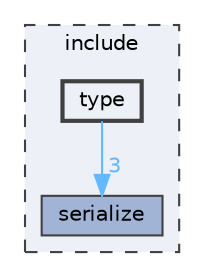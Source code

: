 digraph "include/type"
{
 // LATEX_PDF_SIZE
  bgcolor="transparent";
  edge [fontname=Helvetica,fontsize=10,labelfontname=Helvetica,labelfontsize=10];
  node [fontname=Helvetica,fontsize=10,shape=box,height=0.2,width=0.4];
  compound=true
  subgraph clusterdir_d44c64559bbebec7f509842c48db8b23 {
    graph [ bgcolor="#edf0f7", pencolor="grey25", label="include", fontname=Helvetica,fontsize=10 style="filled,dashed", URL="dir_d44c64559bbebec7f509842c48db8b23.html",tooltip=""]
  dir_d6dce8604daa6d974602991ede05feb6 [label="serialize", fillcolor="#a2b4d6", color="grey25", style="filled", URL="dir_d6dce8604daa6d974602991ede05feb6.html",tooltip=""];
  dir_d1051b970d0f227c7207a772658cac24 [label="type", fillcolor="#edf0f7", color="grey25", style="filled,bold", URL="dir_d1051b970d0f227c7207a772658cac24.html",tooltip=""];
  }
  dir_d1051b970d0f227c7207a772658cac24->dir_d6dce8604daa6d974602991ede05feb6 [headlabel="3", labeldistance=1.5 headhref="dir_000029_000026.html" color="steelblue1" fontcolor="steelblue1"];
}
